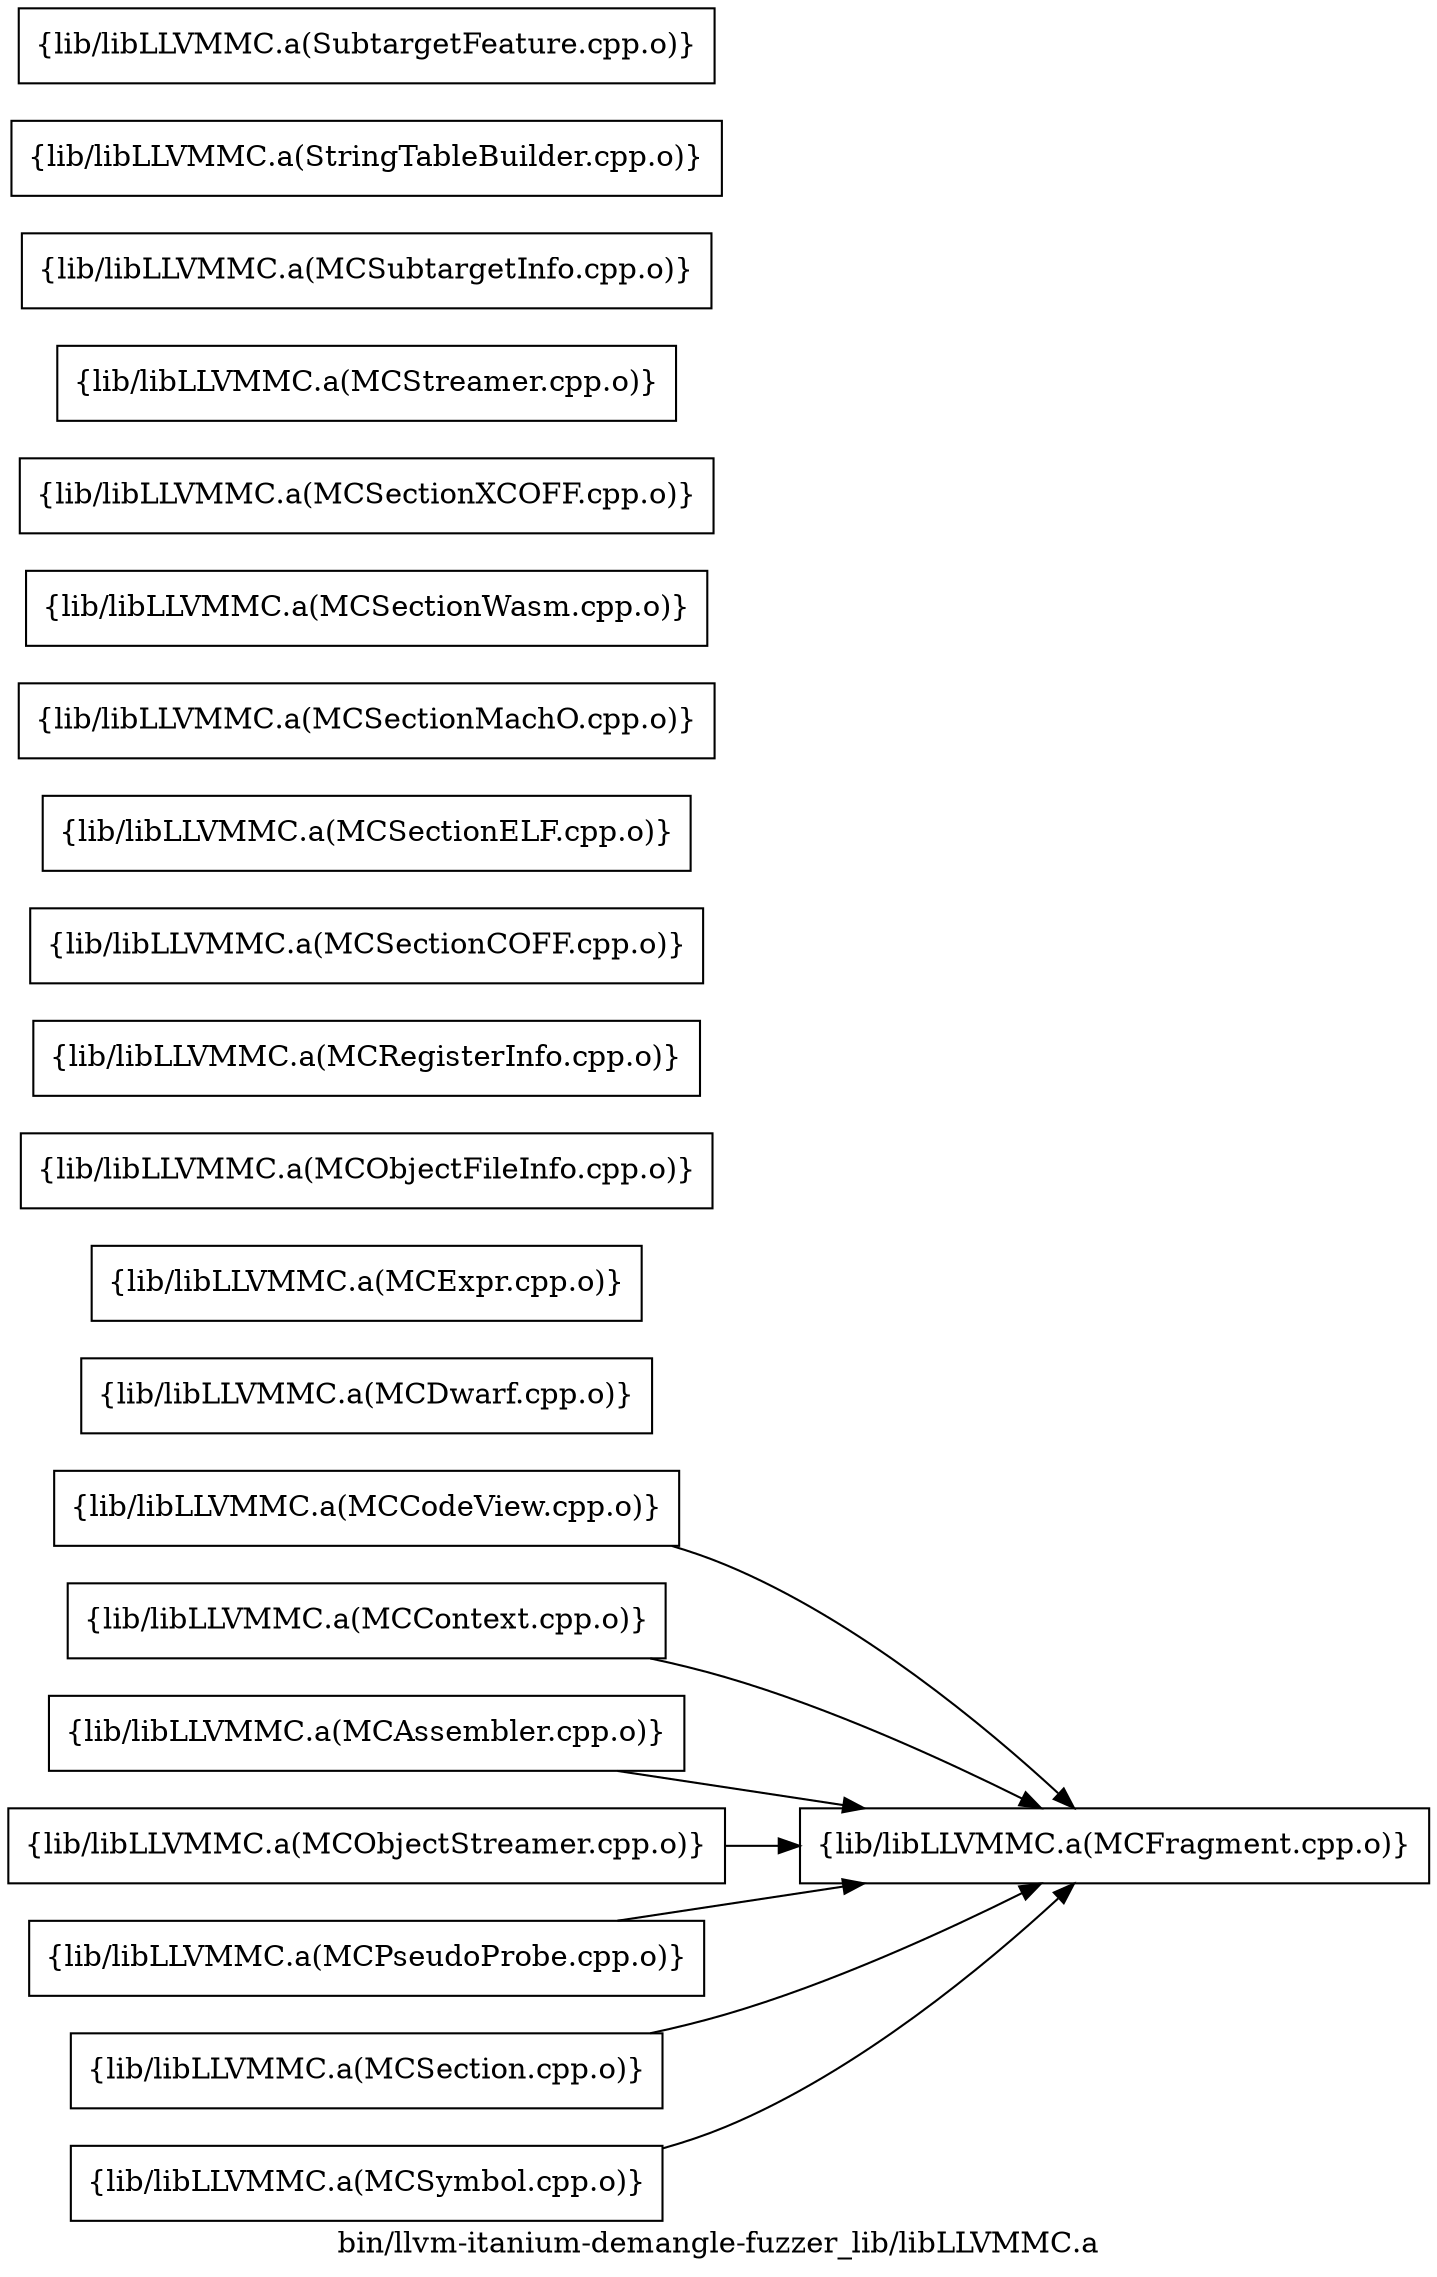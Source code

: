 digraph "bin/llvm-itanium-demangle-fuzzer_lib/libLLVMMC.a" {
	label="bin/llvm-itanium-demangle-fuzzer_lib/libLLVMMC.a";
	rankdir=LR;
	{ rank=same; Node0x55ae7112b3d8;  }

	Node0x55ae7112b3d8 [shape=record,shape=box,group=0,label="{lib/libLLVMMC.a(MCCodeView.cpp.o)}"];
	Node0x55ae7112b3d8 -> Node0x55ae7112cc88;
	Node0x55ae7112cc88 [shape=record,shape=box,group=0,label="{lib/libLLVMMC.a(MCFragment.cpp.o)}"];
	Node0x55ae7112b748 [shape=record,shape=box,group=0,label="{lib/libLLVMMC.a(MCContext.cpp.o)}"];
	Node0x55ae7112b748 -> Node0x55ae7112cc88;
	Node0x55ae7112c4b8 [shape=record,shape=box,group=0,label="{lib/libLLVMMC.a(MCDwarf.cpp.o)}"];
	Node0x55ae711309c8 [shape=record,shape=box,group=0,label="{lib/libLLVMMC.a(MCExpr.cpp.o)}"];
	Node0x55ae71130f18 [shape=record,shape=box,group=0,label="{lib/libLLVMMC.a(MCAssembler.cpp.o)}"];
	Node0x55ae71130f18 -> Node0x55ae7112cc88;
	Node0x55ae7112cd28 [shape=record,shape=box,group=0,label="{lib/libLLVMMC.a(MCObjectFileInfo.cpp.o)}"];
	Node0x55ae7112d4a8 [shape=record,shape=box,group=0,label="{lib/libLLVMMC.a(MCObjectStreamer.cpp.o)}"];
	Node0x55ae7112d4a8 -> Node0x55ae7112cc88;
	Node0x55ae7112e4e8 [shape=record,shape=box,group=0,label="{lib/libLLVMMC.a(MCPseudoProbe.cpp.o)}"];
	Node0x55ae7112e4e8 -> Node0x55ae7112cc88;
	Node0x55ae7112ecb8 [shape=record,shape=box,group=0,label="{lib/libLLVMMC.a(MCRegisterInfo.cpp.o)}"];
	Node0x55ae7112a4d8 [shape=record,shape=box,group=0,label="{lib/libLLVMMC.a(MCSection.cpp.o)}"];
	Node0x55ae7112a4d8 -> Node0x55ae7112cc88;
	Node0x55ae7112abb8 [shape=record,shape=box,group=0,label="{lib/libLLVMMC.a(MCSectionCOFF.cpp.o)}"];
	Node0x55ae7112ae88 [shape=record,shape=box,group=0,label="{lib/libLLVMMC.a(MCSectionELF.cpp.o)}"];
	Node0x55ae71127d28 [shape=record,shape=box,group=0,label="{lib/libLLVMMC.a(MCSectionMachO.cpp.o)}"];
	Node0x55ae71129768 [shape=record,shape=box,group=0,label="{lib/libLLVMMC.a(MCSectionWasm.cpp.o)}"];
	Node0x55ae711299e8 [shape=record,shape=box,group=0,label="{lib/libLLVMMC.a(MCSectionXCOFF.cpp.o)}"];
	Node0x55ae711292b8 [shape=record,shape=box,group=0,label="{lib/libLLVMMC.a(MCStreamer.cpp.o)}"];
	Node0x55ae7112a758 [shape=record,shape=box,group=0,label="{lib/libLLVMMC.a(MCSubtargetInfo.cpp.o)}"];
	Node0x55ae7112a668 [shape=record,shape=box,group=0,label="{lib/libLLVMMC.a(MCSymbol.cpp.o)}"];
	Node0x55ae7112a668 -> Node0x55ae7112cc88;
	Node0x55ae7112d188 [shape=record,shape=box,group=0,label="{lib/libLLVMMC.a(StringTableBuilder.cpp.o)}"];
	Node0x55ae7112eb28 [shape=record,shape=box,group=0,label="{lib/libLLVMMC.a(SubtargetFeature.cpp.o)}"];
}
